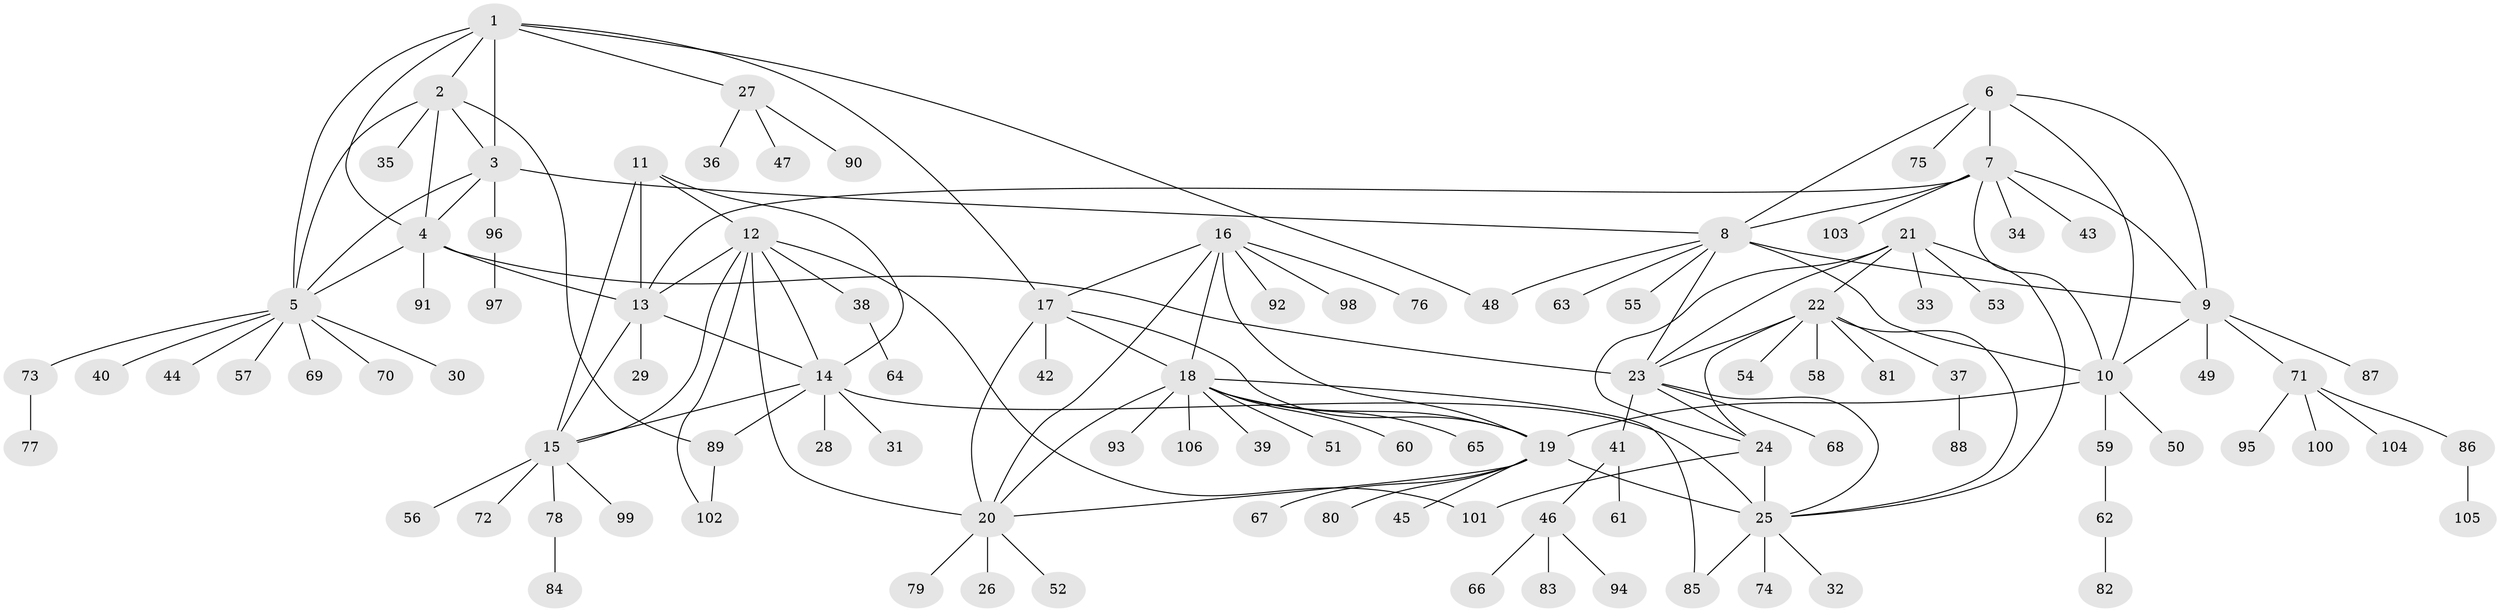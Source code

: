 // Generated by graph-tools (version 1.1) at 2025/37/03/09/25 02:37:38]
// undirected, 106 vertices, 146 edges
graph export_dot {
graph [start="1"]
  node [color=gray90,style=filled];
  1;
  2;
  3;
  4;
  5;
  6;
  7;
  8;
  9;
  10;
  11;
  12;
  13;
  14;
  15;
  16;
  17;
  18;
  19;
  20;
  21;
  22;
  23;
  24;
  25;
  26;
  27;
  28;
  29;
  30;
  31;
  32;
  33;
  34;
  35;
  36;
  37;
  38;
  39;
  40;
  41;
  42;
  43;
  44;
  45;
  46;
  47;
  48;
  49;
  50;
  51;
  52;
  53;
  54;
  55;
  56;
  57;
  58;
  59;
  60;
  61;
  62;
  63;
  64;
  65;
  66;
  67;
  68;
  69;
  70;
  71;
  72;
  73;
  74;
  75;
  76;
  77;
  78;
  79;
  80;
  81;
  82;
  83;
  84;
  85;
  86;
  87;
  88;
  89;
  90;
  91;
  92;
  93;
  94;
  95;
  96;
  97;
  98;
  99;
  100;
  101;
  102;
  103;
  104;
  105;
  106;
  1 -- 2;
  1 -- 3;
  1 -- 4;
  1 -- 5;
  1 -- 17;
  1 -- 27;
  1 -- 48;
  2 -- 3;
  2 -- 4;
  2 -- 5;
  2 -- 35;
  2 -- 89;
  3 -- 4;
  3 -- 5;
  3 -- 8;
  3 -- 96;
  4 -- 5;
  4 -- 13;
  4 -- 23;
  4 -- 91;
  5 -- 30;
  5 -- 40;
  5 -- 44;
  5 -- 57;
  5 -- 69;
  5 -- 70;
  5 -- 73;
  6 -- 7;
  6 -- 8;
  6 -- 9;
  6 -- 10;
  6 -- 75;
  7 -- 8;
  7 -- 9;
  7 -- 10;
  7 -- 13;
  7 -- 34;
  7 -- 43;
  7 -- 103;
  8 -- 9;
  8 -- 10;
  8 -- 23;
  8 -- 48;
  8 -- 55;
  8 -- 63;
  9 -- 10;
  9 -- 49;
  9 -- 71;
  9 -- 87;
  10 -- 19;
  10 -- 50;
  10 -- 59;
  11 -- 12;
  11 -- 13;
  11 -- 14;
  11 -- 15;
  12 -- 13;
  12 -- 14;
  12 -- 15;
  12 -- 20;
  12 -- 38;
  12 -- 101;
  12 -- 102;
  13 -- 14;
  13 -- 15;
  13 -- 29;
  14 -- 15;
  14 -- 25;
  14 -- 28;
  14 -- 31;
  14 -- 89;
  15 -- 56;
  15 -- 72;
  15 -- 78;
  15 -- 99;
  16 -- 17;
  16 -- 18;
  16 -- 19;
  16 -- 20;
  16 -- 76;
  16 -- 92;
  16 -- 98;
  17 -- 18;
  17 -- 19;
  17 -- 20;
  17 -- 42;
  18 -- 19;
  18 -- 20;
  18 -- 39;
  18 -- 51;
  18 -- 60;
  18 -- 65;
  18 -- 85;
  18 -- 93;
  18 -- 106;
  19 -- 20;
  19 -- 25;
  19 -- 45;
  19 -- 67;
  19 -- 80;
  20 -- 26;
  20 -- 52;
  20 -- 79;
  21 -- 22;
  21 -- 23;
  21 -- 24;
  21 -- 25;
  21 -- 33;
  21 -- 53;
  22 -- 23;
  22 -- 24;
  22 -- 25;
  22 -- 37;
  22 -- 54;
  22 -- 58;
  22 -- 81;
  23 -- 24;
  23 -- 25;
  23 -- 41;
  23 -- 68;
  24 -- 25;
  24 -- 101;
  25 -- 32;
  25 -- 74;
  25 -- 85;
  27 -- 36;
  27 -- 47;
  27 -- 90;
  37 -- 88;
  38 -- 64;
  41 -- 46;
  41 -- 61;
  46 -- 66;
  46 -- 83;
  46 -- 94;
  59 -- 62;
  62 -- 82;
  71 -- 86;
  71 -- 95;
  71 -- 100;
  71 -- 104;
  73 -- 77;
  78 -- 84;
  86 -- 105;
  89 -- 102;
  96 -- 97;
}
